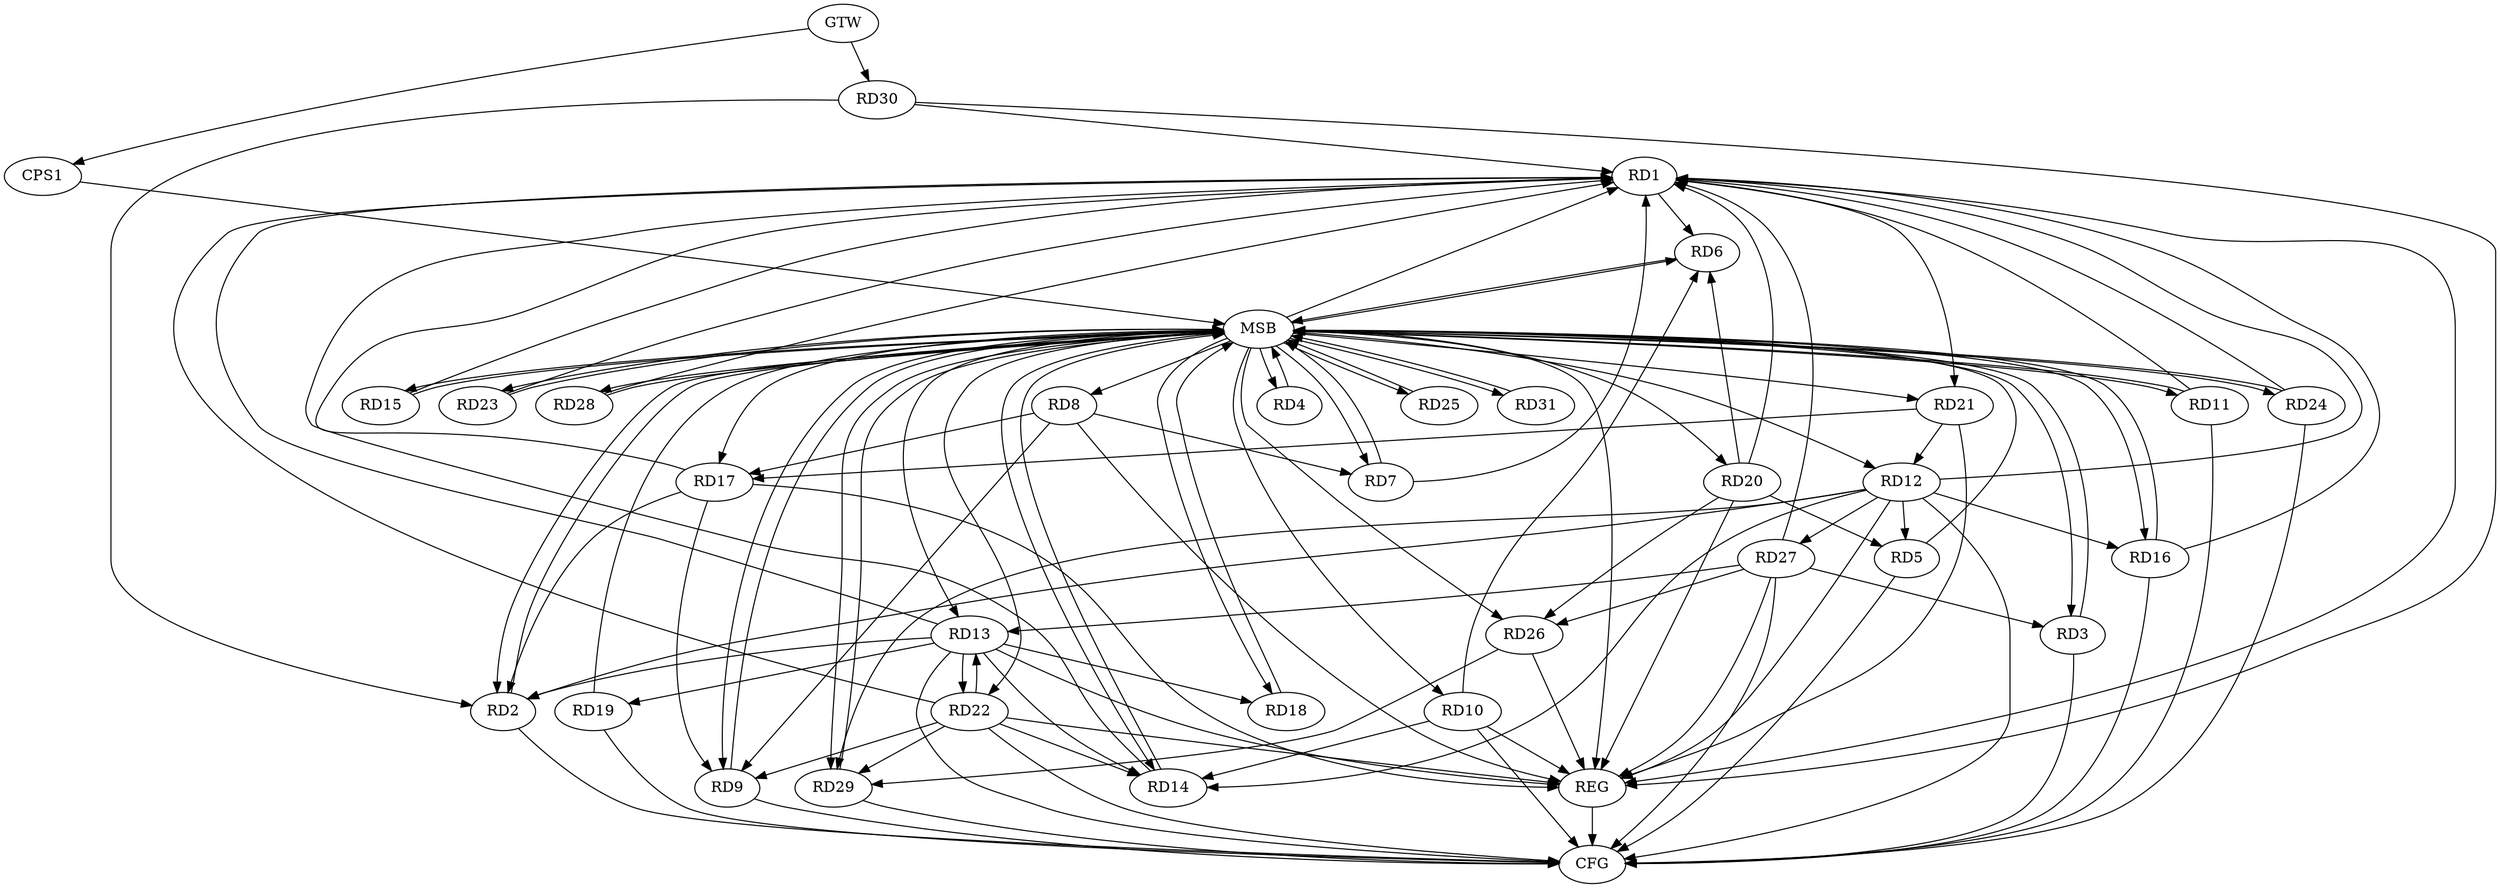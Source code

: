 strict digraph G {
  RD1 [ label="RD1" ];
  RD2 [ label="RD2" ];
  RD3 [ label="RD3" ];
  RD4 [ label="RD4" ];
  RD5 [ label="RD5" ];
  RD6 [ label="RD6" ];
  RD7 [ label="RD7" ];
  RD8 [ label="RD8" ];
  RD9 [ label="RD9" ];
  RD10 [ label="RD10" ];
  RD11 [ label="RD11" ];
  RD12 [ label="RD12" ];
  RD13 [ label="RD13" ];
  RD14 [ label="RD14" ];
  RD15 [ label="RD15" ];
  RD16 [ label="RD16" ];
  RD17 [ label="RD17" ];
  RD18 [ label="RD18" ];
  RD19 [ label="RD19" ];
  RD20 [ label="RD20" ];
  RD21 [ label="RD21" ];
  RD22 [ label="RD22" ];
  RD23 [ label="RD23" ];
  RD24 [ label="RD24" ];
  RD25 [ label="RD25" ];
  RD26 [ label="RD26" ];
  RD27 [ label="RD27" ];
  RD28 [ label="RD28" ];
  RD29 [ label="RD29" ];
  RD30 [ label="RD30" ];
  RD31 [ label="RD31" ];
  CPS1 [ label="CPS1" ];
  GTW [ label="GTW" ];
  REG [ label="REG" ];
  MSB [ label="MSB" ];
  CFG [ label="CFG" ];
  RD1 -> RD6;
  RD12 -> RD1;
  RD13 -> RD1;
  RD1 -> RD21;
  RD22 -> RD1;
  RD27 -> RD1;
  RD30 -> RD1;
  RD12 -> RD2;
  RD13 -> RD2;
  RD17 -> RD2;
  RD30 -> RD2;
  RD27 -> RD3;
  RD12 -> RD5;
  RD20 -> RD5;
  RD10 -> RD6;
  RD20 -> RD6;
  RD8 -> RD7;
  RD8 -> RD9;
  RD8 -> RD17;
  RD17 -> RD9;
  RD22 -> RD9;
  RD10 -> RD14;
  RD12 -> RD14;
  RD12 -> RD16;
  RD21 -> RD12;
  RD12 -> RD27;
  RD12 -> RD29;
  RD13 -> RD14;
  RD13 -> RD18;
  RD13 -> RD19;
  RD13 -> RD22;
  RD22 -> RD13;
  RD27 -> RD13;
  RD22 -> RD14;
  RD21 -> RD17;
  RD20 -> RD26;
  RD22 -> RD29;
  RD27 -> RD26;
  RD26 -> RD29;
  GTW -> RD30;
  GTW -> CPS1;
  RD1 -> REG;
  RD8 -> REG;
  RD10 -> REG;
  RD12 -> REG;
  RD13 -> REG;
  RD17 -> REG;
  RD20 -> REG;
  RD21 -> REG;
  RD22 -> REG;
  RD26 -> REG;
  RD27 -> REG;
  RD30 -> REG;
  RD2 -> MSB;
  MSB -> RD23;
  MSB -> RD24;
  MSB -> RD26;
  MSB -> REG;
  RD3 -> MSB;
  MSB -> RD21;
  MSB -> RD31;
  RD4 -> MSB;
  MSB -> RD12;
  RD5 -> MSB;
  MSB -> RD1;
  MSB -> RD2;
  RD6 -> MSB;
  MSB -> RD20;
  RD7 -> MSB;
  MSB -> RD6;
  RD9 -> MSB;
  MSB -> RD3;
  MSB -> RD13;
  MSB -> RD15;
  RD11 -> MSB;
  MSB -> RD8;
  MSB -> RD9;
  MSB -> RD10;
  RD14 -> MSB;
  MSB -> RD22;
  RD15 -> MSB;
  MSB -> RD11;
  MSB -> RD17;
  RD16 -> MSB;
  MSB -> RD14;
  MSB -> RD28;
  RD18 -> MSB;
  MSB -> RD16;
  MSB -> RD29;
  RD19 -> MSB;
  RD23 -> MSB;
  RD24 -> MSB;
  RD25 -> MSB;
  MSB -> RD18;
  RD28 -> MSB;
  RD29 -> MSB;
  RD31 -> MSB;
  MSB -> RD4;
  MSB -> RD25;
  CPS1 -> MSB;
  MSB -> RD7;
  RD24 -> CFG;
  RD13 -> CFG;
  RD9 -> CFG;
  RD27 -> CFG;
  RD16 -> CFG;
  RD3 -> CFG;
  RD10 -> CFG;
  RD29 -> CFG;
  RD22 -> CFG;
  RD11 -> CFG;
  RD19 -> CFG;
  RD2 -> CFG;
  RD12 -> CFG;
  RD5 -> CFG;
  REG -> CFG;
  RD24 -> RD1;
  RD23 -> RD1;
  RD17 -> RD1;
  RD11 -> RD1;
  RD16 -> RD1;
  RD7 -> RD1;
  RD28 -> RD1;
  RD20 -> RD1;
  RD15 -> RD1;
  RD14 -> RD1;
}
